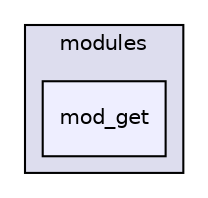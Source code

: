 digraph "leaf/modules/mod_get" {
  compound=true
  node [ fontsize="10", fontname="Helvetica"];
  edge [ labelfontsize="10", labelfontname="Helvetica"];
  subgraph clusterdir_071e6ab1f7f132df524d1bfe2744eaf2 {
    graph [ bgcolor="#ddddee", pencolor="black", label="modules" fontname="Helvetica", fontsize="10", URL="dir_071e6ab1f7f132df524d1bfe2744eaf2.html"]
  dir_08822547b3f00b7553e658752bd563cb [shape=box, label="mod_get", style="filled", fillcolor="#eeeeff", pencolor="black", URL="dir_08822547b3f00b7553e658752bd563cb.html"];
  }
}
